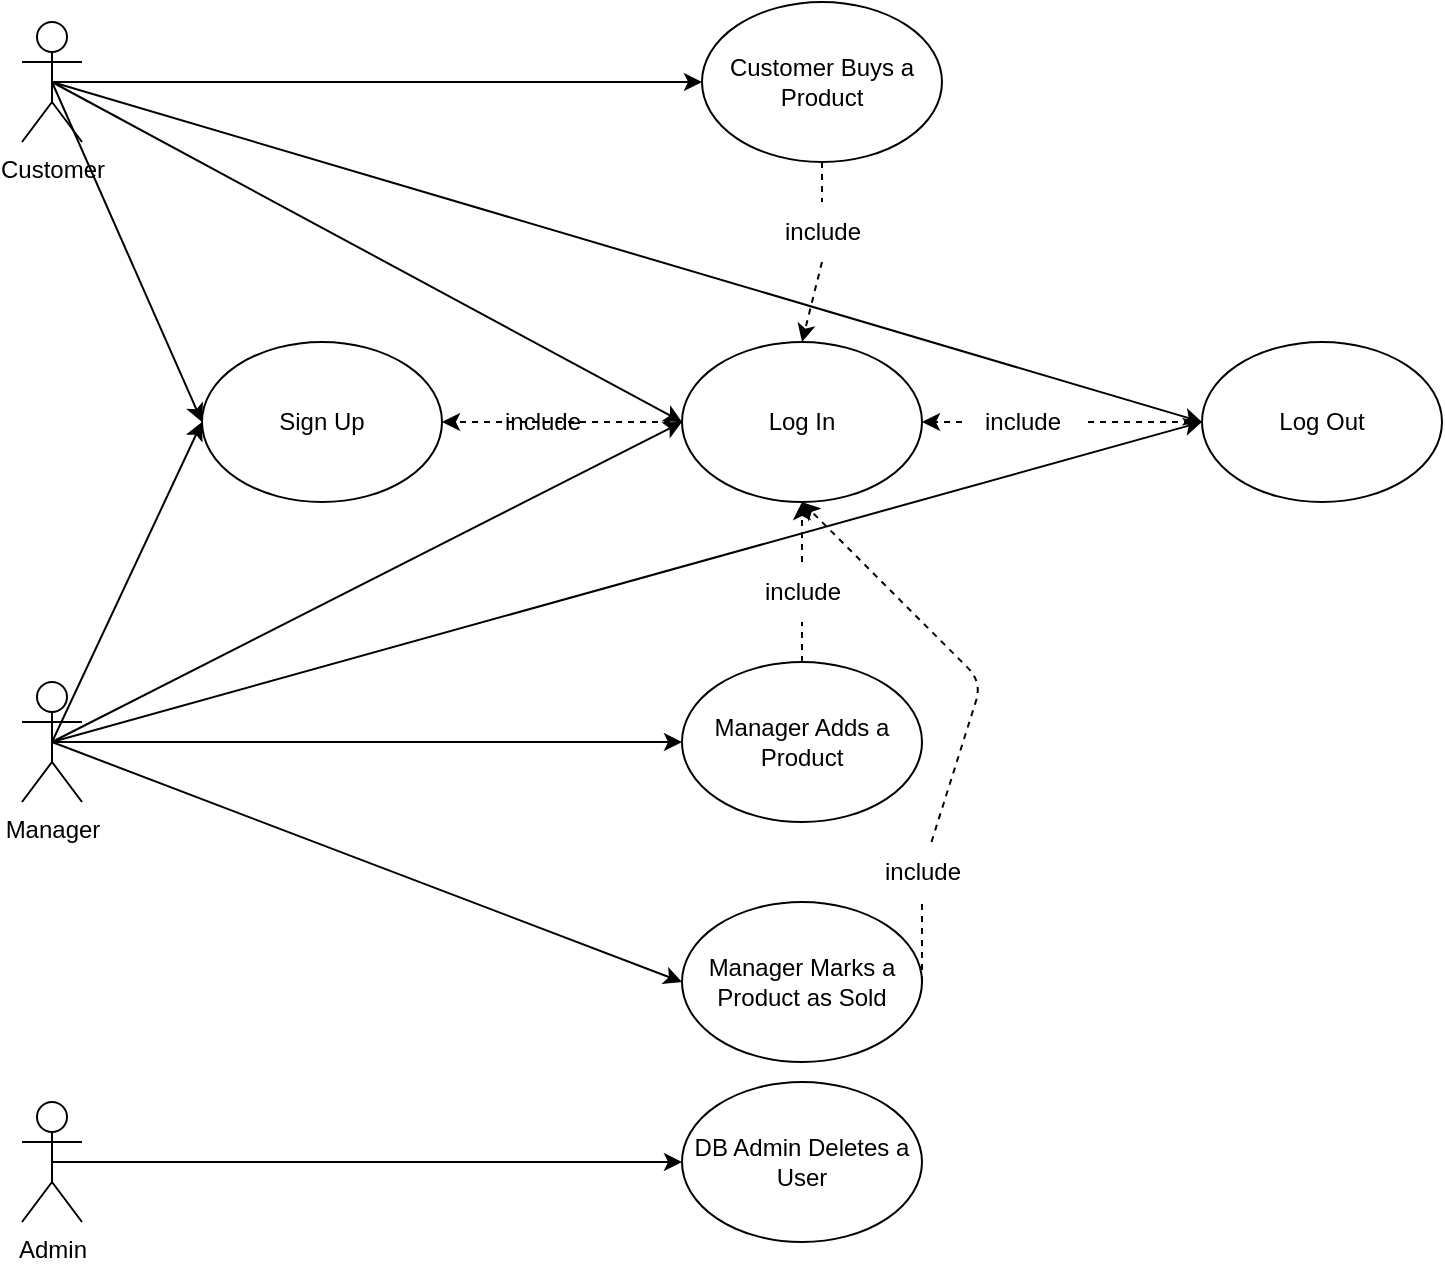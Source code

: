 <mxfile>
    <diagram id="JAEOEPi9F0X_vnk_K54W" name="V1">
        <mxGraphModel dx="937" dy="766" grid="1" gridSize="10" guides="1" tooltips="1" connect="1" arrows="1" fold="1" page="1" pageScale="1" pageWidth="1100" pageHeight="1700" math="0" shadow="0">
            <root>
                <mxCell id="0"/>
                <mxCell id="1" parent="0"/>
                <mxCell id="2" value="DB Admin Deletes a User" style="ellipse;whiteSpace=wrap;html=1;" parent="1" vertex="1">
                    <mxGeometry x="410" y="650" width="120" height="80" as="geometry"/>
                </mxCell>
                <mxCell id="3" style="edgeStyle=none;html=1;dashed=1;entryX=0.5;entryY=1;entryDx=0;entryDy=0;startArrow=none;" parent="1" source="26" target="12" edge="1">
                    <mxGeometry relative="1" as="geometry">
                        <mxPoint x="580.0" y="530" as="targetPoint"/>
                        <Array as="points">
                            <mxPoint x="560" y="450"/>
                        </Array>
                    </mxGeometry>
                </mxCell>
                <mxCell id="4" value="Manager Marks a Product as Sold" style="ellipse;whiteSpace=wrap;html=1;" parent="1" vertex="1">
                    <mxGeometry x="410" y="560" width="120" height="80" as="geometry"/>
                </mxCell>
                <mxCell id="5" style="edgeStyle=none;html=1;exitX=0.5;exitY=0;exitDx=0;exitDy=0;entryX=0.5;entryY=1;entryDx=0;entryDy=0;dashed=1;startArrow=none;" parent="1" source="27" target="12" edge="1">
                    <mxGeometry relative="1" as="geometry"/>
                </mxCell>
                <mxCell id="6" value="Manager Adds a Product" style="ellipse;whiteSpace=wrap;html=1;" parent="1" vertex="1">
                    <mxGeometry x="410" y="440" width="120" height="80" as="geometry"/>
                </mxCell>
                <mxCell id="7" value="Sign Up" style="ellipse;whiteSpace=wrap;html=1;" parent="1" vertex="1">
                    <mxGeometry x="170" y="280" width="120" height="80" as="geometry"/>
                </mxCell>
                <mxCell id="UqwAi3F1GRg0fCYJe8Jc-29" style="edgeStyle=none;html=1;exitX=0.5;exitY=1;exitDx=0;exitDy=0;entryX=0.5;entryY=0;entryDx=0;entryDy=0;dashed=1;startArrow=none;" edge="1" parent="1" source="UqwAi3F1GRg0fCYJe8Jc-30" target="12">
                    <mxGeometry relative="1" as="geometry"/>
                </mxCell>
                <mxCell id="8" value="Customer Buys a Product" style="ellipse;whiteSpace=wrap;html=1;" parent="1" vertex="1">
                    <mxGeometry x="420" y="110" width="120" height="80" as="geometry"/>
                </mxCell>
                <mxCell id="9" style="edgeStyle=none;html=1;exitX=0;exitY=0.5;exitDx=0;exitDy=0;entryX=1;entryY=0.5;entryDx=0;entryDy=0;dashed=1;startArrow=none;" parent="1" source="29" target="12" edge="1">
                    <mxGeometry relative="1" as="geometry"/>
                </mxCell>
                <mxCell id="10" value="Log Out" style="ellipse;whiteSpace=wrap;html=1;" parent="1" vertex="1">
                    <mxGeometry x="670" y="280" width="120" height="80" as="geometry"/>
                </mxCell>
                <mxCell id="11" style="edgeStyle=none;html=1;exitX=0;exitY=0.5;exitDx=0;exitDy=0;entryX=1;entryY=0.5;entryDx=0;entryDy=0;dashed=1;" parent="1" source="12" target="7" edge="1">
                    <mxGeometry relative="1" as="geometry"/>
                </mxCell>
                <mxCell id="12" value="Log In" style="ellipse;whiteSpace=wrap;html=1;" parent="1" vertex="1">
                    <mxGeometry x="410" y="280" width="120" height="80" as="geometry"/>
                </mxCell>
                <mxCell id="13" style="edgeStyle=none;html=1;exitX=0.5;exitY=0.5;exitDx=0;exitDy=0;exitPerimeter=0;entryX=0;entryY=0.5;entryDx=0;entryDy=0;" parent="1" source="17" target="12" edge="1">
                    <mxGeometry relative="1" as="geometry"/>
                </mxCell>
                <mxCell id="14" style="edgeStyle=none;html=1;exitX=0.5;exitY=0.5;exitDx=0;exitDy=0;exitPerimeter=0;entryX=0;entryY=0.5;entryDx=0;entryDy=0;" parent="1" source="17" target="7" edge="1">
                    <mxGeometry relative="1" as="geometry"/>
                </mxCell>
                <mxCell id="15" style="edgeStyle=none;html=1;exitX=0.5;exitY=0.5;exitDx=0;exitDy=0;exitPerimeter=0;entryX=0;entryY=0.5;entryDx=0;entryDy=0;" parent="1" source="17" target="10" edge="1">
                    <mxGeometry relative="1" as="geometry"/>
                </mxCell>
                <mxCell id="16" style="edgeStyle=none;html=1;exitX=0.5;exitY=0.5;exitDx=0;exitDy=0;exitPerimeter=0;entryX=0;entryY=0.5;entryDx=0;entryDy=0;" parent="1" source="17" target="8" edge="1">
                    <mxGeometry relative="1" as="geometry"/>
                </mxCell>
                <mxCell id="17" value="Customer" style="shape=umlActor;verticalLabelPosition=bottom;verticalAlign=top;html=1;outlineConnect=0;" parent="1" vertex="1">
                    <mxGeometry x="80" y="120" width="30" height="60" as="geometry"/>
                </mxCell>
                <mxCell id="18" style="edgeStyle=none;html=1;exitX=0.5;exitY=0.5;exitDx=0;exitDy=0;exitPerimeter=0;entryX=0;entryY=0.5;entryDx=0;entryDy=0;" parent="1" source="23" target="10" edge="1">
                    <mxGeometry relative="1" as="geometry"/>
                </mxCell>
                <mxCell id="19" style="edgeStyle=none;html=1;exitX=0.5;exitY=0.5;exitDx=0;exitDy=0;exitPerimeter=0;entryX=0;entryY=0.5;entryDx=0;entryDy=0;" parent="1" source="23" target="6" edge="1">
                    <mxGeometry relative="1" as="geometry"/>
                </mxCell>
                <mxCell id="20" style="edgeStyle=none;html=1;exitX=0.5;exitY=0.5;exitDx=0;exitDy=0;exitPerimeter=0;entryX=0;entryY=0.5;entryDx=0;entryDy=0;" parent="1" source="23" target="4" edge="1">
                    <mxGeometry relative="1" as="geometry"/>
                </mxCell>
                <mxCell id="21" style="edgeStyle=none;html=1;exitX=0.5;exitY=0.5;exitDx=0;exitDy=0;exitPerimeter=0;entryX=0;entryY=0.5;entryDx=0;entryDy=0;" parent="1" source="23" target="12" edge="1">
                    <mxGeometry relative="1" as="geometry"/>
                </mxCell>
                <mxCell id="22" style="edgeStyle=none;html=1;exitX=0.5;exitY=0.5;exitDx=0;exitDy=0;exitPerimeter=0;entryX=0;entryY=0.5;entryDx=0;entryDy=0;" parent="1" source="23" target="7" edge="1">
                    <mxGeometry relative="1" as="geometry"/>
                </mxCell>
                <mxCell id="23" value="Manager" style="shape=umlActor;verticalLabelPosition=bottom;verticalAlign=top;html=1;outlineConnect=0;" parent="1" vertex="1">
                    <mxGeometry x="80" y="450" width="30" height="60" as="geometry"/>
                </mxCell>
                <mxCell id="24" style="edgeStyle=none;html=1;entryX=0;entryY=0.5;entryDx=0;entryDy=0;exitX=0.5;exitY=0.5;exitDx=0;exitDy=0;exitPerimeter=0;" parent="1" source="25" target="2" edge="1">
                    <mxGeometry relative="1" as="geometry"/>
                </mxCell>
                <mxCell id="25" value="Admin&lt;br&gt;" style="shape=umlActor;verticalLabelPosition=bottom;verticalAlign=top;html=1;outlineConnect=0;" parent="1" vertex="1">
                    <mxGeometry x="80" y="660" width="30" height="60" as="geometry"/>
                </mxCell>
                <mxCell id="28" value="include" style="text;html=1;align=center;verticalAlign=middle;resizable=0;points=[];autosize=1;strokeColor=none;fillColor=none;" parent="1" vertex="1">
                    <mxGeometry x="310" y="305" width="60" height="30" as="geometry"/>
                </mxCell>
                <mxCell id="UqwAi3F1GRg0fCYJe8Jc-31" value="" style="edgeStyle=none;html=1;exitX=0.5;exitY=1;exitDx=0;exitDy=0;entryX=0.5;entryY=0;entryDx=0;entryDy=0;dashed=1;endArrow=none;" edge="1" parent="1" source="8" target="UqwAi3F1GRg0fCYJe8Jc-30">
                    <mxGeometry relative="1" as="geometry">
                        <mxPoint x="480" y="190" as="sourcePoint"/>
                        <mxPoint x="470" y="280" as="targetPoint"/>
                    </mxGeometry>
                </mxCell>
                <mxCell id="UqwAi3F1GRg0fCYJe8Jc-30" value="include" style="text;html=1;align=center;verticalAlign=middle;resizable=0;points=[];autosize=1;strokeColor=none;fillColor=none;" vertex="1" parent="1">
                    <mxGeometry x="450" y="210" width="60" height="30" as="geometry"/>
                </mxCell>
                <mxCell id="UqwAi3F1GRg0fCYJe8Jc-32" value="" style="edgeStyle=none;html=1;exitX=0;exitY=0.5;exitDx=0;exitDy=0;entryX=1;entryY=0.5;entryDx=0;entryDy=0;dashed=1;endArrow=none;" edge="1" parent="1" source="10" target="29">
                    <mxGeometry relative="1" as="geometry">
                        <mxPoint x="670" y="320" as="sourcePoint"/>
                        <mxPoint x="530" y="320" as="targetPoint"/>
                    </mxGeometry>
                </mxCell>
                <mxCell id="29" value="include" style="text;html=1;align=center;verticalAlign=middle;resizable=0;points=[];autosize=1;strokeColor=none;fillColor=none;" parent="1" vertex="1">
                    <mxGeometry x="550" y="305" width="60" height="30" as="geometry"/>
                </mxCell>
                <mxCell id="UqwAi3F1GRg0fCYJe8Jc-33" value="" style="edgeStyle=none;html=1;exitX=0.5;exitY=0;exitDx=0;exitDy=0;entryX=0.5;entryY=1;entryDx=0;entryDy=0;dashed=1;endArrow=none;" edge="1" parent="1" source="6" target="27">
                    <mxGeometry relative="1" as="geometry">
                        <mxPoint x="470" y="440" as="sourcePoint"/>
                        <mxPoint x="470" y="360" as="targetPoint"/>
                    </mxGeometry>
                </mxCell>
                <mxCell id="27" value="include" style="text;html=1;align=center;verticalAlign=middle;resizable=0;points=[];autosize=1;strokeColor=none;fillColor=none;" parent="1" vertex="1">
                    <mxGeometry x="440" y="390" width="60" height="30" as="geometry"/>
                </mxCell>
                <mxCell id="UqwAi3F1GRg0fCYJe8Jc-34" value="" style="edgeStyle=none;html=1;exitX=1;exitY=0.5;exitDx=0;exitDy=0;dashed=1;entryX=0.5;entryY=1;entryDx=0;entryDy=0;endArrow=none;" edge="1" parent="1" source="4" target="26">
                    <mxGeometry relative="1" as="geometry">
                        <mxPoint x="470" y="360" as="targetPoint"/>
                        <mxPoint x="530" y="600" as="sourcePoint"/>
                    </mxGeometry>
                </mxCell>
                <mxCell id="26" value="include" style="text;html=1;align=center;verticalAlign=middle;resizable=0;points=[];autosize=1;strokeColor=none;fillColor=none;" parent="1" vertex="1">
                    <mxGeometry x="500" y="530" width="60" height="30" as="geometry"/>
                </mxCell>
            </root>
        </mxGraphModel>
    </diagram>
    <diagram id="VYw16kCBRwnrMkP2-Y2t" name="V2">
        <mxGraphModel dx="2082" dy="1702" grid="1" gridSize="10" guides="1" tooltips="1" connect="1" arrows="1" fold="1" page="1" pageScale="1" pageWidth="1200" pageHeight="1920" math="0" shadow="0">
            <root>
                <mxCell id="0"/>
                <mxCell id="1" parent="0"/>
                <mxCell id="OBBWaI5K4Q-ejvOVbC0C-39" style="edgeStyle=none;html=1;exitX=0;exitY=0.5;exitDx=0;exitDy=0;entryX=1;entryY=1;entryDx=0;entryDy=0;dashed=1;startArrow=none;" edge="1" parent="1" source="OBBWaI5K4Q-ejvOVbC0C-130" target="69Xbg5taOt4RZzJXrqU1-1">
                    <mxGeometry relative="1" as="geometry"/>
                </mxCell>
                <mxCell id="OBBWaI5K4Q-ejvOVbC0C-40" style="edgeStyle=none;html=1;exitX=-0.044;exitY=0.557;exitDx=0;exitDy=0;entryX=1;entryY=0;entryDx=0;entryDy=0;dashed=1;startArrow=none;exitPerimeter=0;" edge="1" parent="1" source="OBBWaI5K4Q-ejvOVbC0C-125" target="69Xbg5taOt4RZzJXrqU1-1">
                    <mxGeometry relative="1" as="geometry"/>
                </mxCell>
                <mxCell id="69Xbg5taOt4RZzJXrqU1-1" value="UC8 DB Admin Deletes a User" style="ellipse;whiteSpace=wrap;html=1;" vertex="1" parent="1">
                    <mxGeometry x="860" y="200" width="120" height="80" as="geometry"/>
                </mxCell>
                <mxCell id="69Xbg5taOt4RZzJXrqU1-3" value="UC6 Manager Marks a Product as Sold" style="ellipse;whiteSpace=wrap;html=1;" vertex="1" parent="1">
                    <mxGeometry x="1645" y="1420" width="120" height="80" as="geometry"/>
                </mxCell>
                <mxCell id="69Xbg5taOt4RZzJXrqU1-5" value="UC5 Manager Adds a Product" style="ellipse;whiteSpace=wrap;html=1;" vertex="1" parent="1">
                    <mxGeometry x="1335" y="1480" width="120" height="80" as="geometry"/>
                </mxCell>
                <mxCell id="69Xbg5taOt4RZzJXrqU1-6" value="UC3 Sign Up" style="ellipse;whiteSpace=wrap;html=1;" vertex="1" parent="1">
                    <mxGeometry x="1560" y="940" width="120" height="80" as="geometry"/>
                </mxCell>
                <mxCell id="OBBWaI5K4Q-ejvOVbC0C-77" style="edgeStyle=none;html=1;exitX=0.5;exitY=1;exitDx=0;exitDy=0;entryX=0.5;entryY=0;entryDx=0;entryDy=0;dashed=1;startArrow=none;" edge="1" parent="1" source="OBBWaI5K4Q-ejvOVbC0C-151" target="OBBWaI5K4Q-ejvOVbC0C-34">
                    <mxGeometry relative="1" as="geometry"/>
                </mxCell>
                <mxCell id="OBBWaI5K4Q-ejvOVbC0C-112" style="edgeStyle=none;html=1;exitX=1;exitY=0.5;exitDx=0;exitDy=0;entryX=0;entryY=0;entryDx=0;entryDy=0;dashed=1;startArrow=none;" edge="1" parent="1" source="OBBWaI5K4Q-ejvOVbC0C-141" target="69Xbg5taOt4RZzJXrqU1-7">
                    <mxGeometry relative="1" as="geometry"/>
                </mxCell>
                <mxCell id="OBBWaI5K4Q-ejvOVbC0C-113" style="edgeStyle=none;html=1;exitX=0.5;exitY=1;exitDx=0;exitDy=0;entryX=0.5;entryY=0;entryDx=0;entryDy=0;dashed=1;startArrow=none;" edge="1" parent="1" source="OBBWaI5K4Q-ejvOVbC0C-139" target="69Xbg5taOt4RZzJXrqU1-7">
                    <mxGeometry relative="1" as="geometry"/>
                </mxCell>
                <mxCell id="OBBWaI5K4Q-ejvOVbC0C-114" style="edgeStyle=none;html=1;exitX=0;exitY=0.5;exitDx=0;exitDy=0;entryX=1;entryY=0;entryDx=0;entryDy=0;dashed=1;startArrow=none;" edge="1" parent="1" source="OBBWaI5K4Q-ejvOVbC0C-138" target="69Xbg5taOt4RZzJXrqU1-7">
                    <mxGeometry relative="1" as="geometry"/>
                </mxCell>
                <mxCell id="OBBWaI5K4Q-ejvOVbC0C-115" style="edgeStyle=none;html=1;exitX=0;exitY=0.5;exitDx=0;exitDy=0;entryX=1;entryY=1;entryDx=0;entryDy=0;dashed=1;startArrow=none;" edge="1" parent="1" source="OBBWaI5K4Q-ejvOVbC0C-140" target="69Xbg5taOt4RZzJXrqU1-7">
                    <mxGeometry relative="1" as="geometry"/>
                </mxCell>
                <mxCell id="69Xbg5taOt4RZzJXrqU1-7" value="UC4 Customer Buys a Product" style="ellipse;whiteSpace=wrap;html=1;" vertex="1" parent="1">
                    <mxGeometry x="1800" y="380" width="120" height="80" as="geometry"/>
                </mxCell>
                <mxCell id="OBBWaI5K4Q-ejvOVbC0C-66" style="edgeStyle=none;html=1;exitX=0;exitY=0.5;exitDx=0;exitDy=0;entryX=1;entryY=0.5;entryDx=0;entryDy=0;dashed=1;startArrow=none;" edge="1" parent="1" source="OBBWaI5K4Q-ejvOVbC0C-155" target="69Xbg5taOt4RZzJXrqU1-11">
                    <mxGeometry relative="1" as="geometry"/>
                </mxCell>
                <mxCell id="OBBWaI5K4Q-ejvOVbC0C-67" style="edgeStyle=none;html=1;exitX=0;exitY=0.5;exitDx=0;exitDy=0;entryX=1;entryY=0.5;entryDx=0;entryDy=0;dashed=1;startArrow=none;" edge="1" parent="1" source="OBBWaI5K4Q-ejvOVbC0C-156" target="OBBWaI5K4Q-ejvOVbC0C-34">
                    <mxGeometry relative="1" as="geometry"/>
                </mxCell>
                <mxCell id="69Xbg5taOt4RZzJXrqU1-9" value="UC2 Log Out" style="ellipse;whiteSpace=wrap;html=1;" vertex="1" parent="1">
                    <mxGeometry x="2090" y="930" width="120" height="80" as="geometry"/>
                </mxCell>
                <mxCell id="OBBWaI5K4Q-ejvOVbC0C-65" style="edgeStyle=none;html=1;dashed=1;startArrow=none;entryX=0.5;entryY=1;entryDx=0;entryDy=0;" edge="1" parent="1" source="OBBWaI5K4Q-ejvOVbC0C-165" target="69Xbg5taOt4RZzJXrqU1-6">
                    <mxGeometry relative="1" as="geometry">
                        <mxPoint x="1430" y="960" as="targetPoint"/>
                    </mxGeometry>
                </mxCell>
                <mxCell id="69Xbg5taOt4RZzJXrqU1-11" value="UC1.2 Login as Manager" style="ellipse;whiteSpace=wrap;html=1;" vertex="1" parent="1">
                    <mxGeometry x="1690" y="1070" width="120" height="80" as="geometry"/>
                </mxCell>
                <mxCell id="OBBWaI5K4Q-ejvOVbC0C-96" style="edgeStyle=none;html=1;exitX=0.5;exitY=0.5;exitDx=0;exitDy=0;exitPerimeter=0;entryX=0.5;entryY=0.5;entryDx=0;entryDy=0;entryPerimeter=0;dashed=1;startArrow=none;" edge="1" parent="1" source="OBBWaI5K4Q-ejvOVbC0C-134" target="OBBWaI5K4Q-ejvOVbC0C-94">
                    <mxGeometry relative="1" as="geometry"/>
                </mxCell>
                <mxCell id="OBBWaI5K4Q-ejvOVbC0C-101" style="edgeStyle=none;html=1;exitX=0.5;exitY=0.5;exitDx=0;exitDy=0;exitPerimeter=0;entryX=0;entryY=0.5;entryDx=0;entryDy=0;" edge="1" parent="1" source="69Xbg5taOt4RZzJXrqU1-16" target="OBBWaI5K4Q-ejvOVbC0C-34">
                    <mxGeometry relative="1" as="geometry">
                        <Array as="points">
                            <mxPoint x="1450" y="730"/>
                        </Array>
                    </mxGeometry>
                </mxCell>
                <mxCell id="OBBWaI5K4Q-ejvOVbC0C-103" style="edgeStyle=none;html=1;exitX=0.5;exitY=0.5;exitDx=0;exitDy=0;exitPerimeter=0;" edge="1" parent="1" source="69Xbg5taOt4RZzJXrqU1-16" target="69Xbg5taOt4RZzJXrqU1-7">
                    <mxGeometry relative="1" as="geometry"/>
                </mxCell>
                <mxCell id="OBBWaI5K4Q-ejvOVbC0C-110" style="edgeStyle=none;html=1;exitX=0.5;exitY=0.5;exitDx=0;exitDy=0;exitPerimeter=0;entryX=0;entryY=0.5;entryDx=0;entryDy=0;" edge="1" parent="1" source="69Xbg5taOt4RZzJXrqU1-16" target="69Xbg5taOt4RZzJXrqU1-31">
                    <mxGeometry relative="1" as="geometry"/>
                </mxCell>
                <mxCell id="OBBWaI5K4Q-ejvOVbC0C-111" style="edgeStyle=none;html=1;exitX=0.5;exitY=0.5;exitDx=0;exitDy=0;exitPerimeter=0;entryX=0.33;entryY=0.049;entryDx=0;entryDy=0;entryPerimeter=0;" edge="1" parent="1" source="69Xbg5taOt4RZzJXrqU1-16" target="OBBWaI5K4Q-ejvOVbC0C-33">
                    <mxGeometry relative="1" as="geometry"/>
                </mxCell>
                <mxCell id="OBBWaI5K4Q-ejvOVbC0C-120" style="edgeStyle=none;html=1;exitX=0.5;exitY=0.5;exitDx=0;exitDy=0;exitPerimeter=0;entryX=0;entryY=0;entryDx=0;entryDy=0;" edge="1" parent="1" source="69Xbg5taOt4RZzJXrqU1-16" target="OBBWaI5K4Q-ejvOVbC0C-25">
                    <mxGeometry relative="1" as="geometry"/>
                </mxCell>
                <mxCell id="69Xbg5taOt4RZzJXrqU1-16" value="Customer" style="shape=umlActor;verticalLabelPosition=bottom;verticalAlign=top;html=1;outlineConnect=0;" vertex="1" parent="1">
                    <mxGeometry x="1030" y="580" width="30" height="60" as="geometry"/>
                </mxCell>
                <mxCell id="OBBWaI5K4Q-ejvOVbC0C-102" style="edgeStyle=none;html=1;exitX=0.5;exitY=0.5;exitDx=0;exitDy=0;exitPerimeter=0;entryX=0.02;entryY=0.62;entryDx=0;entryDy=0;entryPerimeter=0;" edge="1" parent="1" source="69Xbg5taOt4RZzJXrqU1-22" target="69Xbg5taOt4RZzJXrqU1-11">
                    <mxGeometry relative="1" as="geometry"/>
                </mxCell>
                <mxCell id="OBBWaI5K4Q-ejvOVbC0C-116" style="edgeStyle=none;html=1;exitX=0.5;exitY=0.5;exitDx=0;exitDy=0;exitPerimeter=0;entryX=0.5;entryY=0;entryDx=0;entryDy=0;" edge="1" parent="1" source="69Xbg5taOt4RZzJXrqU1-22" target="69Xbg5taOt4RZzJXrqU1-5">
                    <mxGeometry relative="1" as="geometry"/>
                </mxCell>
                <mxCell id="OBBWaI5K4Q-ejvOVbC0C-117" style="edgeStyle=none;html=1;exitX=0.5;exitY=0.5;exitDx=0;exitDy=0;exitPerimeter=0;entryX=0.5;entryY=0;entryDx=0;entryDy=0;" edge="1" parent="1" source="69Xbg5taOt4RZzJXrqU1-22" target="69Xbg5taOt4RZzJXrqU1-30">
                    <mxGeometry relative="1" as="geometry"/>
                </mxCell>
                <mxCell id="OBBWaI5K4Q-ejvOVbC0C-118" style="edgeStyle=none;html=1;exitX=0.5;exitY=0.5;exitDx=0;exitDy=0;exitPerimeter=0;entryX=0;entryY=0;entryDx=0;entryDy=0;" edge="1" parent="1" source="69Xbg5taOt4RZzJXrqU1-22" target="69Xbg5taOt4RZzJXrqU1-3">
                    <mxGeometry relative="1" as="geometry"/>
                </mxCell>
                <mxCell id="OBBWaI5K4Q-ejvOVbC0C-171" style="edgeStyle=none;html=1;exitX=0.5;exitY=0.5;exitDx=0;exitDy=0;exitPerimeter=0;entryX=0.5;entryY=0.5;entryDx=0;entryDy=0;entryPerimeter=0;dashed=1;startArrow=none;" edge="1" parent="1" source="OBBWaI5K4Q-ejvOVbC0C-170" target="OBBWaI5K4Q-ejvOVbC0C-94">
                    <mxGeometry relative="1" as="geometry"/>
                </mxCell>
                <mxCell id="69Xbg5taOt4RZzJXrqU1-22" value="Manager" style="shape=umlActor;verticalLabelPosition=bottom;verticalAlign=top;html=1;outlineConnect=0;" vertex="1" parent="1">
                    <mxGeometry x="1475" y="1350" width="30" height="60" as="geometry"/>
                </mxCell>
                <mxCell id="69Xbg5taOt4RZzJXrqU1-23" style="edgeStyle=none;html=1;entryX=0;entryY=0.5;entryDx=0;entryDy=0;exitX=0.5;exitY=0.5;exitDx=0;exitDy=0;exitPerimeter=0;" edge="1" parent="1" source="69Xbg5taOt4RZzJXrqU1-24" target="69Xbg5taOt4RZzJXrqU1-1">
                    <mxGeometry relative="1" as="geometry"/>
                </mxCell>
                <mxCell id="69Xbg5taOt4RZzJXrqU1-33" style="edgeStyle=none;html=1;exitX=0.5;exitY=0.5;exitDx=0;exitDy=0;exitPerimeter=0;entryX=0;entryY=0.5;entryDx=0;entryDy=0;" edge="1" parent="1" source="69Xbg5taOt4RZzJXrqU1-24" target="69Xbg5taOt4RZzJXrqU1-32">
                    <mxGeometry relative="1" as="geometry"/>
                </mxCell>
                <mxCell id="69Xbg5taOt4RZzJXrqU1-24" value="Admin&lt;br&gt;" style="shape=umlActor;verticalLabelPosition=bottom;verticalAlign=top;html=1;outlineConnect=0;" vertex="1" parent="1">
                    <mxGeometry x="530" y="210" width="30" height="60" as="geometry"/>
                </mxCell>
                <mxCell id="OBBWaI5K4Q-ejvOVbC0C-168" style="edgeStyle=none;html=1;exitX=0.5;exitY=0.5;exitDx=0;exitDy=0;exitPerimeter=0;entryX=0.5;entryY=0.5;entryDx=0;entryDy=0;entryPerimeter=0;dashed=1;startArrow=none;" edge="1" parent="1" source="OBBWaI5K4Q-ejvOVbC0C-132" target="OBBWaI5K4Q-ejvOVbC0C-94">
                    <mxGeometry relative="1" as="geometry"/>
                </mxCell>
                <mxCell id="69Xbg5taOt4RZzJXrqU1-29" value="Visitor&lt;br&gt;" style="shape=umlActor;verticalLabelPosition=bottom;verticalAlign=top;html=1;outlineConnect=0;" vertex="1" parent="1">
                    <mxGeometry x="900" y="785" width="30" height="60" as="geometry"/>
                </mxCell>
                <mxCell id="69Xbg5taOt4RZzJXrqU1-30" value="&lt;u&gt;UC&lt;/u&gt;7 Maneger edit information of existing product" style="ellipse;whiteSpace=wrap;html=1;" vertex="1" parent="1">
                    <mxGeometry x="1505" y="1530" width="120" height="80" as="geometry"/>
                </mxCell>
                <mxCell id="OBBWaI5K4Q-ejvOVbC0C-76" style="edgeStyle=none;html=1;exitX=0;exitY=1;exitDx=0;exitDy=0;entryX=0;entryY=1;entryDx=0;entryDy=0;dashed=1;startArrow=none;" edge="1" parent="1" source="OBBWaI5K4Q-ejvOVbC0C-126" target="69Xbg5taOt4RZzJXrqU1-7">
                    <mxGeometry relative="1" as="geometry"/>
                </mxCell>
                <mxCell id="OBBWaI5K4Q-ejvOVbC0C-78" style="edgeStyle=none;html=1;exitX=0.5;exitY=1;exitDx=0;exitDy=0;dashed=1;entryX=0;entryY=0;entryDx=0;entryDy=0;startArrow=none;" edge="1" parent="1" source="OBBWaI5K4Q-ejvOVbC0C-153" target="OBBWaI5K4Q-ejvOVbC0C-34">
                    <mxGeometry relative="1" as="geometry">
                        <mxPoint x="1480" y="790" as="targetPoint"/>
                    </mxGeometry>
                </mxCell>
                <mxCell id="69Xbg5taOt4RZzJXrqU1-31" value="UC9 Customer submits Rating and Review" style="ellipse;whiteSpace=wrap;html=1;" vertex="1" parent="1">
                    <mxGeometry x="1530" y="530" width="140" height="80" as="geometry"/>
                </mxCell>
                <mxCell id="69Xbg5taOt4RZzJXrqU1-32" value="UC10 Community moderator Deletes a Review" style="ellipse;whiteSpace=wrap;html=1;" vertex="1" parent="1">
                    <mxGeometry x="680" y="300" width="120" height="80" as="geometry"/>
                </mxCell>
                <mxCell id="OBBWaI5K4Q-ejvOVbC0C-21" value="4.1a User Chooses a Category" style="ellipse;whiteSpace=wrap;html=1;" vertex="1" parent="1">
                    <mxGeometry x="640" y="1020" width="120" height="80" as="geometry"/>
                </mxCell>
                <mxCell id="OBBWaI5K4Q-ejvOVbC0C-22" value="4.1b User Chooses a Brand&lt;span style=&quot;color: rgba(0, 0, 0, 0); font-family: monospace; font-size: 0px; text-align: start;&quot;&gt;%3CmxGraphModel%3E%3Croot%3E%3CmxCell%20id%3D%220%22%2F%3E%3CmxCell%20id%3D%221%22%20parent%3D%220%22%2F%3E%3CmxCell%20id%3D%222%22%20value%3D%22include%22%20style%3D%22text%3Bhtml%3D1%3Balign%3Dcenter%3BverticalAlign%3Dmiddle%3Bresizable%3D0%3Bpoints%3D%5B%5D%3Bautosize%3D1%3BstrokeColor%3Dnone%3BfillColor%3Dnone%3B%22%20vertex%3D%221%22%20parent%3D%221%22%3E%3CmxGeometry%20x%3D%22550%22%20y%3D%22490%22%20width%3D%2260%22%20height%3D%2230%22%20as%3D%22geometry%22%2F%3E%3C%2FmxCell%3E%3C%2Froot%3E%3C%2FmxGraphModel%3E&lt;/span&gt;" style="ellipse;whiteSpace=wrap;html=1;" vertex="1" parent="1">
                    <mxGeometry x="930" y="1250" width="120" height="80" as="geometry"/>
                </mxCell>
                <mxCell id="OBBWaI5K4Q-ejvOVbC0C-24" value="4.1c User Chooses a Price Range&lt;span style=&quot;color: rgba(0, 0, 0, 0); font-family: monospace; font-size: 0px; text-align: start;&quot;&gt;%3CmxGraphModel%3E%3Croot%3E%3CmxCell%20id%3D%220%22%2F%3E%3CmxCell%20id%3D%221%22%20parent%3D%220%22%2F%3E%3CmxCell%20id%3D%222%22%20value%3D%22include%22%20style%3D%22text%3Bhtml%3D1%3Balign%3Dcenter%3BverticalAlign%3Dmiddle%3Bresizable%3D0%3Bpoints%3D%5B%5D%3Bautosize%3D1%3BstrokeColor%3Dnone%3BfillColor%3Dnone%3B%22%20vertex%3D%221%22%20parent%3D%221%22%3E%3CmxGeometry%20x%3D%22550%22%20y%3D%22490%22%20width%3D%2260%22%20height%3D%2230%22%20as%3D%22geometry%22%2F%3E%3C%2FmxCell%3E%3C%2Froot%3E%3C%2FmxGraphMode&lt;/span&gt;" style="ellipse;whiteSpace=wrap;html=1;" vertex="1" parent="1">
                    <mxGeometry x="740" y="940" width="120" height="80" as="geometry"/>
                </mxCell>
                <mxCell id="OBBWaI5K4Q-ejvOVbC0C-122" style="edgeStyle=none;html=1;entryX=0.019;entryY=0.681;entryDx=0;entryDy=0;entryPerimeter=0;dashed=1;startArrow=none;" edge="1" parent="1" source="OBBWaI5K4Q-ejvOVbC0C-159" target="OBBWaI5K4Q-ejvOVbC0C-34">
                    <mxGeometry relative="1" as="geometry"/>
                </mxCell>
                <mxCell id="OBBWaI5K4Q-ejvOVbC0C-25" value="4.3a Customer adds product to wishlist" style="ellipse;whiteSpace=wrap;html=1;" vertex="1" parent="1">
                    <mxGeometry x="1330" y="755" width="120" height="80" as="geometry"/>
                </mxCell>
                <mxCell id="OBBWaI5K4Q-ejvOVbC0C-26" value="4.3b Customer views the product page" style="ellipse;whiteSpace=wrap;html=1;" vertex="1" parent="1">
                    <mxGeometry x="780" y="1150" width="120" height="80" as="geometry"/>
                </mxCell>
                <mxCell id="OBBWaI5K4Q-ejvOVbC0C-27" value="4.7a Empty Cart" style="ellipse;whiteSpace=wrap;html=1;" vertex="1" parent="1">
                    <mxGeometry x="1580" y="300" width="120" height="80" as="geometry"/>
                </mxCell>
                <mxCell id="OBBWaI5K4Q-ejvOVbC0C-28" value="4.7b Remove Item from Cart" style="ellipse;whiteSpace=wrap;html=1;" vertex="1" parent="1">
                    <mxGeometry x="1780" y="220" width="120" height="80" as="geometry"/>
                </mxCell>
                <mxCell id="OBBWaI5K4Q-ejvOVbC0C-29" value="4.7c Delete the Entire Cart" style="ellipse;whiteSpace=wrap;html=1;" vertex="1" parent="1">
                    <mxGeometry x="1990" y="300" width="120" height="80" as="geometry"/>
                </mxCell>
                <mxCell id="OBBWaI5K4Q-ejvOVbC0C-30" value="4.7d Show Cart History" style="ellipse;whiteSpace=wrap;html=1;" vertex="1" parent="1">
                    <mxGeometry x="2000" y="430" width="120" height="80" as="geometry"/>
                </mxCell>
                <mxCell id="OBBWaI5K4Q-ejvOVbC0C-31" value="8.1a Filter by Role" style="ellipse;whiteSpace=wrap;html=1;" vertex="1" parent="1">
                    <mxGeometry x="1110" y="100" width="120" height="80" as="geometry"/>
                </mxCell>
                <mxCell id="OBBWaI5K4Q-ejvOVbC0C-32" value="8.1b Filter by Username" style="ellipse;whiteSpace=wrap;html=1;" vertex="1" parent="1">
                    <mxGeometry x="1110" y="290" width="120" height="80" as="geometry"/>
                </mxCell>
                <mxCell id="OBBWaI5K4Q-ejvOVbC0C-124" style="edgeStyle=none;html=1;exitX=1;exitY=0.5;exitDx=0;exitDy=0;dashed=1;startArrow=none;" edge="1" parent="1" source="OBBWaI5K4Q-ejvOVbC0C-161" target="OBBWaI5K4Q-ejvOVbC0C-34">
                    <mxGeometry relative="1" as="geometry"/>
                </mxCell>
                <mxCell id="OBBWaI5K4Q-ejvOVbC0C-33" value="4.5a Customer views wishlist" style="ellipse;whiteSpace=wrap;html=1;" vertex="1" parent="1">
                    <mxGeometry x="1310" y="900" width="120" height="80" as="geometry"/>
                </mxCell>
                <mxCell id="OBBWaI5K4Q-ejvOVbC0C-64" style="edgeStyle=none;html=1;entryX=1;entryY=0.5;entryDx=0;entryDy=0;dashed=1;startArrow=none;exitX=-0.007;exitY=0.496;exitDx=0;exitDy=0;exitPerimeter=0;" edge="1" parent="1" source="OBBWaI5K4Q-ejvOVbC0C-163" target="69Xbg5taOt4RZzJXrqU1-6">
                    <mxGeometry relative="1" as="geometry">
                        <mxPoint x="1700" y="900" as="sourcePoint"/>
                    </mxGeometry>
                </mxCell>
                <mxCell id="OBBWaI5K4Q-ejvOVbC0C-34" value="UC1.1 Log In as Customer" style="ellipse;whiteSpace=wrap;html=1;" vertex="1" parent="1">
                    <mxGeometry x="1770" y="730" width="120" height="80" as="geometry"/>
                </mxCell>
                <mxCell id="OBBWaI5K4Q-ejvOVbC0C-100" style="edgeStyle=none;html=1;exitX=0.5;exitY=0.5;exitDx=0;exitDy=0;exitPerimeter=0;entryX=0;entryY=0.5;entryDx=0;entryDy=0;" edge="1" parent="1" source="OBBWaI5K4Q-ejvOVbC0C-94" target="69Xbg5taOt4RZzJXrqU1-6">
                    <mxGeometry relative="1" as="geometry"/>
                </mxCell>
                <mxCell id="OBBWaI5K4Q-ejvOVbC0C-105" style="edgeStyle=none;html=1;exitX=0.5;exitY=0.5;exitDx=0;exitDy=0;exitPerimeter=0;entryX=1.013;entryY=0.646;entryDx=0;entryDy=0;entryPerimeter=0;" edge="1" parent="1" source="OBBWaI5K4Q-ejvOVbC0C-94" target="OBBWaI5K4Q-ejvOVbC0C-22">
                    <mxGeometry relative="1" as="geometry"/>
                </mxCell>
                <mxCell id="OBBWaI5K4Q-ejvOVbC0C-106" style="edgeStyle=none;html=1;exitX=0.5;exitY=0.5;exitDx=0;exitDy=0;exitPerimeter=0;entryX=1;entryY=0.5;entryDx=0;entryDy=0;" edge="1" parent="1" source="OBBWaI5K4Q-ejvOVbC0C-94" target="OBBWaI5K4Q-ejvOVbC0C-24">
                    <mxGeometry relative="1" as="geometry"/>
                </mxCell>
                <mxCell id="OBBWaI5K4Q-ejvOVbC0C-107" style="edgeStyle=none;html=1;exitX=0.5;exitY=0.5;exitDx=0;exitDy=0;exitPerimeter=0;entryX=1.023;entryY=0.611;entryDx=0;entryDy=0;entryPerimeter=0;" edge="1" parent="1" source="OBBWaI5K4Q-ejvOVbC0C-94" target="OBBWaI5K4Q-ejvOVbC0C-21">
                    <mxGeometry relative="1" as="geometry"/>
                </mxCell>
                <mxCell id="OBBWaI5K4Q-ejvOVbC0C-108" style="edgeStyle=none;html=1;exitX=0.5;exitY=0.5;exitDx=0;exitDy=0;exitPerimeter=0;entryX=1;entryY=0.5;entryDx=0;entryDy=0;" edge="1" parent="1" source="OBBWaI5K4Q-ejvOVbC0C-94" target="OBBWaI5K4Q-ejvOVbC0C-26">
                    <mxGeometry relative="1" as="geometry"/>
                </mxCell>
                <mxCell id="OBBWaI5K4Q-ejvOVbC0C-94" value="User" style="shape=umlActor;verticalLabelPosition=bottom;verticalAlign=top;html=1;outlineConnect=0;" vertex="1" parent="1">
                    <mxGeometry x="1260" y="1010" width="30" height="60" as="geometry"/>
                </mxCell>
                <mxCell id="OBBWaI5K4Q-ejvOVbC0C-129" value="" style="edgeStyle=none;html=1;exitX=0;exitY=0.5;exitDx=0;exitDy=0;entryX=0.983;entryY=0.557;entryDx=0;entryDy=0;dashed=1;endArrow=none;entryPerimeter=0;" edge="1" parent="1" source="OBBWaI5K4Q-ejvOVbC0C-31" target="OBBWaI5K4Q-ejvOVbC0C-125">
                    <mxGeometry relative="1" as="geometry">
                        <mxPoint x="1110.0" y="140" as="sourcePoint"/>
                        <mxPoint x="962.426" y="211.716" as="targetPoint"/>
                    </mxGeometry>
                </mxCell>
                <mxCell id="OBBWaI5K4Q-ejvOVbC0C-125" value="Extend" style="text;html=1;align=center;verticalAlign=middle;resizable=0;points=[];autosize=1;strokeColor=none;fillColor=none;" vertex="1" parent="1">
                    <mxGeometry x="1010" y="160" width="60" height="30" as="geometry"/>
                </mxCell>
                <mxCell id="OBBWaI5K4Q-ejvOVbC0C-131" value="" style="edgeStyle=none;html=1;exitX=0;exitY=0.5;exitDx=0;exitDy=0;entryX=1.048;entryY=0.502;entryDx=0;entryDy=0;dashed=1;endArrow=none;entryPerimeter=0;" edge="1" parent="1" source="OBBWaI5K4Q-ejvOVbC0C-32" target="OBBWaI5K4Q-ejvOVbC0C-130">
                    <mxGeometry relative="1" as="geometry">
                        <mxPoint x="1110.0" y="330" as="sourcePoint"/>
                        <mxPoint x="962.426" y="268.284" as="targetPoint"/>
                    </mxGeometry>
                </mxCell>
                <mxCell id="OBBWaI5K4Q-ejvOVbC0C-130" value="Extend" style="text;html=1;align=center;verticalAlign=middle;resizable=0;points=[];autosize=1;strokeColor=none;fillColor=none;" vertex="1" parent="1">
                    <mxGeometry x="1010" y="285" width="60" height="30" as="geometry"/>
                </mxCell>
                <mxCell id="OBBWaI5K4Q-ejvOVbC0C-135" value="" style="edgeStyle=none;html=1;exitX=0.5;exitY=0.5;exitDx=0;exitDy=0;exitPerimeter=0;entryX=0.5;entryY=0.5;entryDx=0;entryDy=0;entryPerimeter=0;dashed=1;endArrow=none;" edge="1" parent="1" source="69Xbg5taOt4RZzJXrqU1-16" target="OBBWaI5K4Q-ejvOVbC0C-134">
                    <mxGeometry relative="1" as="geometry">
                        <mxPoint x="1045" y="610" as="sourcePoint"/>
                        <mxPoint x="1215" y="1000" as="targetPoint"/>
                    </mxGeometry>
                </mxCell>
                <mxCell id="OBBWaI5K4Q-ejvOVbC0C-134" value="Extend" style="text;html=1;align=center;verticalAlign=middle;resizable=0;points=[];autosize=1;strokeColor=none;fillColor=none;" vertex="1" parent="1">
                    <mxGeometry x="1110" y="795" width="60" height="30" as="geometry"/>
                </mxCell>
                <mxCell id="OBBWaI5K4Q-ejvOVbC0C-142" value="" style="edgeStyle=none;html=1;exitX=1;exitY=0.5;exitDx=0;exitDy=0;entryX=0;entryY=0;entryDx=0;entryDy=0;dashed=1;endArrow=none;" edge="1" parent="1" source="OBBWaI5K4Q-ejvOVbC0C-27" target="OBBWaI5K4Q-ejvOVbC0C-141">
                    <mxGeometry relative="1" as="geometry">
                        <mxPoint x="1700" y="340" as="sourcePoint"/>
                        <mxPoint x="1817.574" y="391.716" as="targetPoint"/>
                    </mxGeometry>
                </mxCell>
                <mxCell id="OBBWaI5K4Q-ejvOVbC0C-141" value="Extend" style="text;html=1;align=center;verticalAlign=middle;resizable=0;points=[];autosize=1;strokeColor=none;fillColor=none;" vertex="1" parent="1">
                    <mxGeometry x="1720" y="350" width="60" height="30" as="geometry"/>
                </mxCell>
                <mxCell id="OBBWaI5K4Q-ejvOVbC0C-143" value="" style="edgeStyle=none;html=1;exitX=0.5;exitY=1;exitDx=0;exitDy=0;entryX=0.5;entryY=0;entryDx=0;entryDy=0;dashed=1;endArrow=none;" edge="1" parent="1" source="OBBWaI5K4Q-ejvOVbC0C-28" target="OBBWaI5K4Q-ejvOVbC0C-139">
                    <mxGeometry relative="1" as="geometry">
                        <mxPoint x="1840" y="300" as="sourcePoint"/>
                        <mxPoint x="1860" y="380" as="targetPoint"/>
                    </mxGeometry>
                </mxCell>
                <mxCell id="OBBWaI5K4Q-ejvOVbC0C-139" value="Extend" style="text;html=1;align=center;verticalAlign=middle;resizable=0;points=[];autosize=1;strokeColor=none;fillColor=none;" vertex="1" parent="1">
                    <mxGeometry x="1820" y="325" width="60" height="30" as="geometry"/>
                </mxCell>
                <mxCell id="OBBWaI5K4Q-ejvOVbC0C-144" value="" style="edgeStyle=none;html=1;exitX=0;exitY=0.5;exitDx=0;exitDy=0;entryX=1;entryY=0;entryDx=0;entryDy=0;dashed=1;endArrow=none;" edge="1" parent="1" source="OBBWaI5K4Q-ejvOVbC0C-29" target="OBBWaI5K4Q-ejvOVbC0C-138">
                    <mxGeometry relative="1" as="geometry">
                        <mxPoint x="1990" y="340" as="sourcePoint"/>
                        <mxPoint x="1902.426" y="391.716" as="targetPoint"/>
                    </mxGeometry>
                </mxCell>
                <mxCell id="OBBWaI5K4Q-ejvOVbC0C-138" value="Extend" style="text;html=1;align=center;verticalAlign=middle;resizable=0;points=[];autosize=1;strokeColor=none;fillColor=none;" vertex="1" parent="1">
                    <mxGeometry x="1920" y="350" width="60" height="30" as="geometry"/>
                </mxCell>
                <mxCell id="OBBWaI5K4Q-ejvOVbC0C-145" value="" style="edgeStyle=none;html=1;exitX=0;exitY=0.5;exitDx=0;exitDy=0;entryX=1;entryY=1;entryDx=0;entryDy=0;dashed=1;endArrow=none;" edge="1" parent="1" source="OBBWaI5K4Q-ejvOVbC0C-30" target="OBBWaI5K4Q-ejvOVbC0C-140">
                    <mxGeometry relative="1" as="geometry">
                        <mxPoint x="2000.0" y="470" as="sourcePoint"/>
                        <mxPoint x="1902.426" y="448.284" as="targetPoint"/>
                    </mxGeometry>
                </mxCell>
                <mxCell id="OBBWaI5K4Q-ejvOVbC0C-140" value="Extend" style="text;html=1;align=center;verticalAlign=middle;resizable=0;points=[];autosize=1;strokeColor=none;fillColor=none;" vertex="1" parent="1">
                    <mxGeometry x="1940" y="450" width="60" height="30" as="geometry"/>
                </mxCell>
                <mxCell id="OBBWaI5K4Q-ejvOVbC0C-148" value="" style="edgeStyle=none;html=1;exitX=0.921;exitY=0.195;exitDx=0;exitDy=0;entryX=0;entryY=1;entryDx=0;entryDy=0;dashed=1;endArrow=none;exitPerimeter=0;" edge="1" parent="1" source="69Xbg5taOt4RZzJXrqU1-31" target="OBBWaI5K4Q-ejvOVbC0C-126">
                    <mxGeometry relative="1" as="geometry">
                        <mxPoint x="1590.503" y="558.284" as="sourcePoint"/>
                        <mxPoint x="1817.574" y="448.284" as="targetPoint"/>
                    </mxGeometry>
                </mxCell>
                <mxCell id="OBBWaI5K4Q-ejvOVbC0C-126" value="Include" style="text;html=1;align=center;verticalAlign=middle;resizable=0;points=[];autosize=1;strokeColor=none;fillColor=none;" vertex="1" parent="1">
                    <mxGeometry x="1730" y="460" width="60" height="30" as="geometry"/>
                </mxCell>
                <mxCell id="OBBWaI5K4Q-ejvOVbC0C-152" value="" style="edgeStyle=none;html=1;exitX=0.5;exitY=1;exitDx=0;exitDy=0;entryX=0.5;entryY=0;entryDx=0;entryDy=0;dashed=1;endArrow=none;" edge="1" parent="1" source="69Xbg5taOt4RZzJXrqU1-7" target="OBBWaI5K4Q-ejvOVbC0C-151">
                    <mxGeometry relative="1" as="geometry">
                        <mxPoint x="1860" y="460" as="sourcePoint"/>
                        <mxPoint x="1790" y="655" as="targetPoint"/>
                    </mxGeometry>
                </mxCell>
                <mxCell id="OBBWaI5K4Q-ejvOVbC0C-151" value="Include" style="text;html=1;align=center;verticalAlign=middle;resizable=0;points=[];autosize=1;strokeColor=none;fillColor=none;" vertex="1" parent="1">
                    <mxGeometry x="1860" y="515" width="60" height="30" as="geometry"/>
                </mxCell>
                <mxCell id="OBBWaI5K4Q-ejvOVbC0C-154" value="" style="edgeStyle=none;html=1;exitX=0.5;exitY=1;exitDx=0;exitDy=0;dashed=1;entryX=0;entryY=0;entryDx=0;entryDy=0;endArrow=none;" edge="1" parent="1" source="69Xbg5taOt4RZzJXrqU1-31" target="OBBWaI5K4Q-ejvOVbC0C-153">
                    <mxGeometry relative="1" as="geometry">
                        <mxPoint x="1747.574" y="666.716" as="targetPoint"/>
                        <mxPoint x="1640" y="570" as="sourcePoint"/>
                    </mxGeometry>
                </mxCell>
                <mxCell id="OBBWaI5K4Q-ejvOVbC0C-153" value="Include" style="text;html=1;align=center;verticalAlign=middle;resizable=0;points=[];autosize=1;strokeColor=none;fillColor=none;" vertex="1" parent="1">
                    <mxGeometry x="1675" y="640" width="60" height="30" as="geometry"/>
                </mxCell>
                <mxCell id="OBBWaI5K4Q-ejvOVbC0C-157" value="" style="edgeStyle=none;html=1;exitX=0;exitY=0.5;exitDx=0;exitDy=0;entryX=1;entryY=0.5;entryDx=0;entryDy=0;dashed=1;endArrow=none;" edge="1" parent="1" source="69Xbg5taOt4RZzJXrqU1-9" target="OBBWaI5K4Q-ejvOVbC0C-156">
                    <mxGeometry relative="1" as="geometry">
                        <mxPoint x="1620" y="960" as="sourcePoint"/>
                        <mxPoint x="1640" y="795" as="targetPoint"/>
                    </mxGeometry>
                </mxCell>
                <mxCell id="OBBWaI5K4Q-ejvOVbC0C-156" value="Include" style="text;html=1;align=center;verticalAlign=middle;resizable=0;points=[];autosize=1;strokeColor=none;fillColor=none;rotation=25;" vertex="1" parent="1">
                    <mxGeometry x="1930" y="830" width="60" height="30" as="geometry"/>
                </mxCell>
                <mxCell id="OBBWaI5K4Q-ejvOVbC0C-158" value="" style="edgeStyle=none;html=1;exitX=0;exitY=0.5;exitDx=0;exitDy=0;entryX=1;entryY=0.5;entryDx=0;entryDy=0;dashed=1;endArrow=none;" edge="1" parent="1" source="69Xbg5taOt4RZzJXrqU1-9" target="OBBWaI5K4Q-ejvOVbC0C-155">
                    <mxGeometry relative="1" as="geometry">
                        <mxPoint x="1620" y="960" as="sourcePoint"/>
                        <mxPoint x="1580" y="1100" as="targetPoint"/>
                    </mxGeometry>
                </mxCell>
                <mxCell id="OBBWaI5K4Q-ejvOVbC0C-155" value="Include" style="text;html=1;align=center;verticalAlign=middle;resizable=0;points=[];autosize=1;strokeColor=none;fillColor=none;" vertex="1" parent="1">
                    <mxGeometry x="1930" y="1035" width="60" height="30" as="geometry"/>
                </mxCell>
                <mxCell id="OBBWaI5K4Q-ejvOVbC0C-160" value="" style="edgeStyle=none;html=1;exitX=0.973;exitY=0.64;exitDx=0;exitDy=0;entryX=0.03;entryY=0.465;entryDx=0;entryDy=0;entryPerimeter=0;dashed=1;endArrow=none;exitPerimeter=0;" edge="1" parent="1" source="OBBWaI5K4Q-ejvOVbC0C-25" target="OBBWaI5K4Q-ejvOVbC0C-159">
                    <mxGeometry relative="1" as="geometry">
                        <mxPoint x="1330" y="835" as="sourcePoint"/>
                        <mxPoint x="1522.28" y="809.48" as="targetPoint"/>
                    </mxGeometry>
                </mxCell>
                <mxCell id="OBBWaI5K4Q-ejvOVbC0C-159" value="Include" style="text;html=1;align=center;verticalAlign=middle;resizable=0;points=[];autosize=1;strokeColor=none;fillColor=none;" vertex="1" parent="1">
                    <mxGeometry x="1510" y="800" width="60" height="30" as="geometry"/>
                </mxCell>
                <mxCell id="OBBWaI5K4Q-ejvOVbC0C-162" value="" style="edgeStyle=none;html=1;exitX=1;exitY=0.5;exitDx=0;exitDy=0;dashed=1;endArrow=none;" edge="1" parent="1" source="OBBWaI5K4Q-ejvOVbC0C-33" target="OBBWaI5K4Q-ejvOVbC0C-161">
                    <mxGeometry relative="1" as="geometry">
                        <mxPoint x="1330.0" y="890" as="sourcePoint"/>
                        <mxPoint x="1602.838" y="832.156" as="targetPoint"/>
                    </mxGeometry>
                </mxCell>
                <mxCell id="OBBWaI5K4Q-ejvOVbC0C-161" value="Include" style="text;html=1;align=center;verticalAlign=middle;resizable=0;points=[];autosize=1;strokeColor=none;fillColor=none;" vertex="1" parent="1">
                    <mxGeometry x="1490" y="875" width="60" height="30" as="geometry"/>
                </mxCell>
                <mxCell id="OBBWaI5K4Q-ejvOVbC0C-164" value="" style="edgeStyle=none;html=1;exitX=0;exitY=1;exitDx=0;exitDy=0;entryX=1;entryY=0.5;entryDx=0;entryDy=0;dashed=1;endArrow=none;" edge="1" parent="1" source="OBBWaI5K4Q-ejvOVbC0C-34" target="OBBWaI5K4Q-ejvOVbC0C-163">
                    <mxGeometry relative="1" as="geometry">
                        <mxPoint x="1617.574" y="848.284" as="sourcePoint"/>
                        <mxPoint x="1430" y="960" as="targetPoint"/>
                    </mxGeometry>
                </mxCell>
                <mxCell id="OBBWaI5K4Q-ejvOVbC0C-163" value="Include" style="text;html=1;align=center;verticalAlign=middle;resizable=0;points=[];autosize=1;strokeColor=none;fillColor=none;rotation=-30;" vertex="1" parent="1">
                    <mxGeometry x="1720" y="890" width="60" height="30" as="geometry"/>
                </mxCell>
                <mxCell id="OBBWaI5K4Q-ejvOVbC0C-166" value="" style="edgeStyle=none;html=1;exitX=0;exitY=0.5;exitDx=0;exitDy=0;dashed=1;endArrow=none;" edge="1" parent="1" source="69Xbg5taOt4RZzJXrqU1-11" target="OBBWaI5K4Q-ejvOVbC0C-165">
                    <mxGeometry relative="1" as="geometry">
                        <mxPoint x="1430" y="960" as="targetPoint"/>
                        <mxPoint x="1460" y="1100" as="sourcePoint"/>
                    </mxGeometry>
                </mxCell>
                <mxCell id="OBBWaI5K4Q-ejvOVbC0C-165" value="Include" style="text;html=1;align=center;verticalAlign=middle;resizable=0;points=[];autosize=1;strokeColor=none;fillColor=none;" vertex="1" parent="1">
                    <mxGeometry x="1620" y="1040" width="60" height="30" as="geometry"/>
                </mxCell>
                <mxCell id="OBBWaI5K4Q-ejvOVbC0C-169" value="" style="edgeStyle=none;html=1;exitX=0.5;exitY=0.5;exitDx=0;exitDy=0;exitPerimeter=0;entryX=0.5;entryY=0.5;entryDx=0;entryDy=0;entryPerimeter=0;dashed=1;endArrow=none;" edge="1" parent="1" source="69Xbg5taOt4RZzJXrqU1-29" target="OBBWaI5K4Q-ejvOVbC0C-132">
                    <mxGeometry relative="1" as="geometry">
                        <mxPoint x="915" y="815" as="sourcePoint"/>
                        <mxPoint x="1275" y="1040" as="targetPoint"/>
                    </mxGeometry>
                </mxCell>
                <mxCell id="OBBWaI5K4Q-ejvOVbC0C-132" value="Extend" style="text;html=1;align=center;verticalAlign=middle;resizable=0;points=[];autosize=1;strokeColor=none;fillColor=none;" vertex="1" parent="1">
                    <mxGeometry x="1070" y="920" width="60" height="30" as="geometry"/>
                </mxCell>
                <mxCell id="OBBWaI5K4Q-ejvOVbC0C-172" value="" style="edgeStyle=none;html=1;exitX=0.5;exitY=0.5;exitDx=0;exitDy=0;exitPerimeter=0;entryX=0.5;entryY=0.5;entryDx=0;entryDy=0;entryPerimeter=0;dashed=1;endArrow=none;" edge="1" parent="1" source="69Xbg5taOt4RZzJXrqU1-22" target="OBBWaI5K4Q-ejvOVbC0C-170">
                    <mxGeometry relative="1" as="geometry">
                        <mxPoint x="1490" y="1380" as="sourcePoint"/>
                        <mxPoint x="1275" y="1040" as="targetPoint"/>
                    </mxGeometry>
                </mxCell>
                <mxCell id="OBBWaI5K4Q-ejvOVbC0C-170" value="Extend" style="text;html=1;align=center;verticalAlign=middle;resizable=0;points=[];autosize=1;strokeColor=none;fillColor=none;rotation=0;" vertex="1" parent="1">
                    <mxGeometry x="1350" y="1190" width="60" height="30" as="geometry"/>
                </mxCell>
            </root>
        </mxGraphModel>
    </diagram>
</mxfile>
